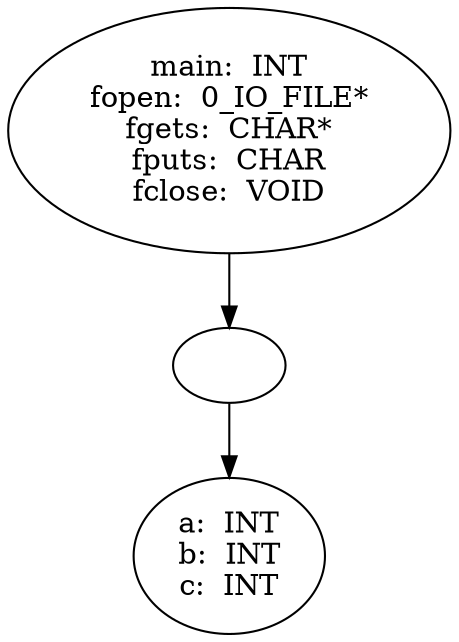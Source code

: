 digraph AST {
  "128829993084256" [label="main:  INT
fopen:  0_IO_FILE*
fgets:  CHAR*
fputs:  CHAR
fclose:  VOID"];
  "128829993084256" -> "128829993078928";
  "128829993078928" [label=""];
  "128829993078928" -> "128829993090160";
  "128829993090160" [label="a:  INT
b:  INT
c:  INT"];
}
